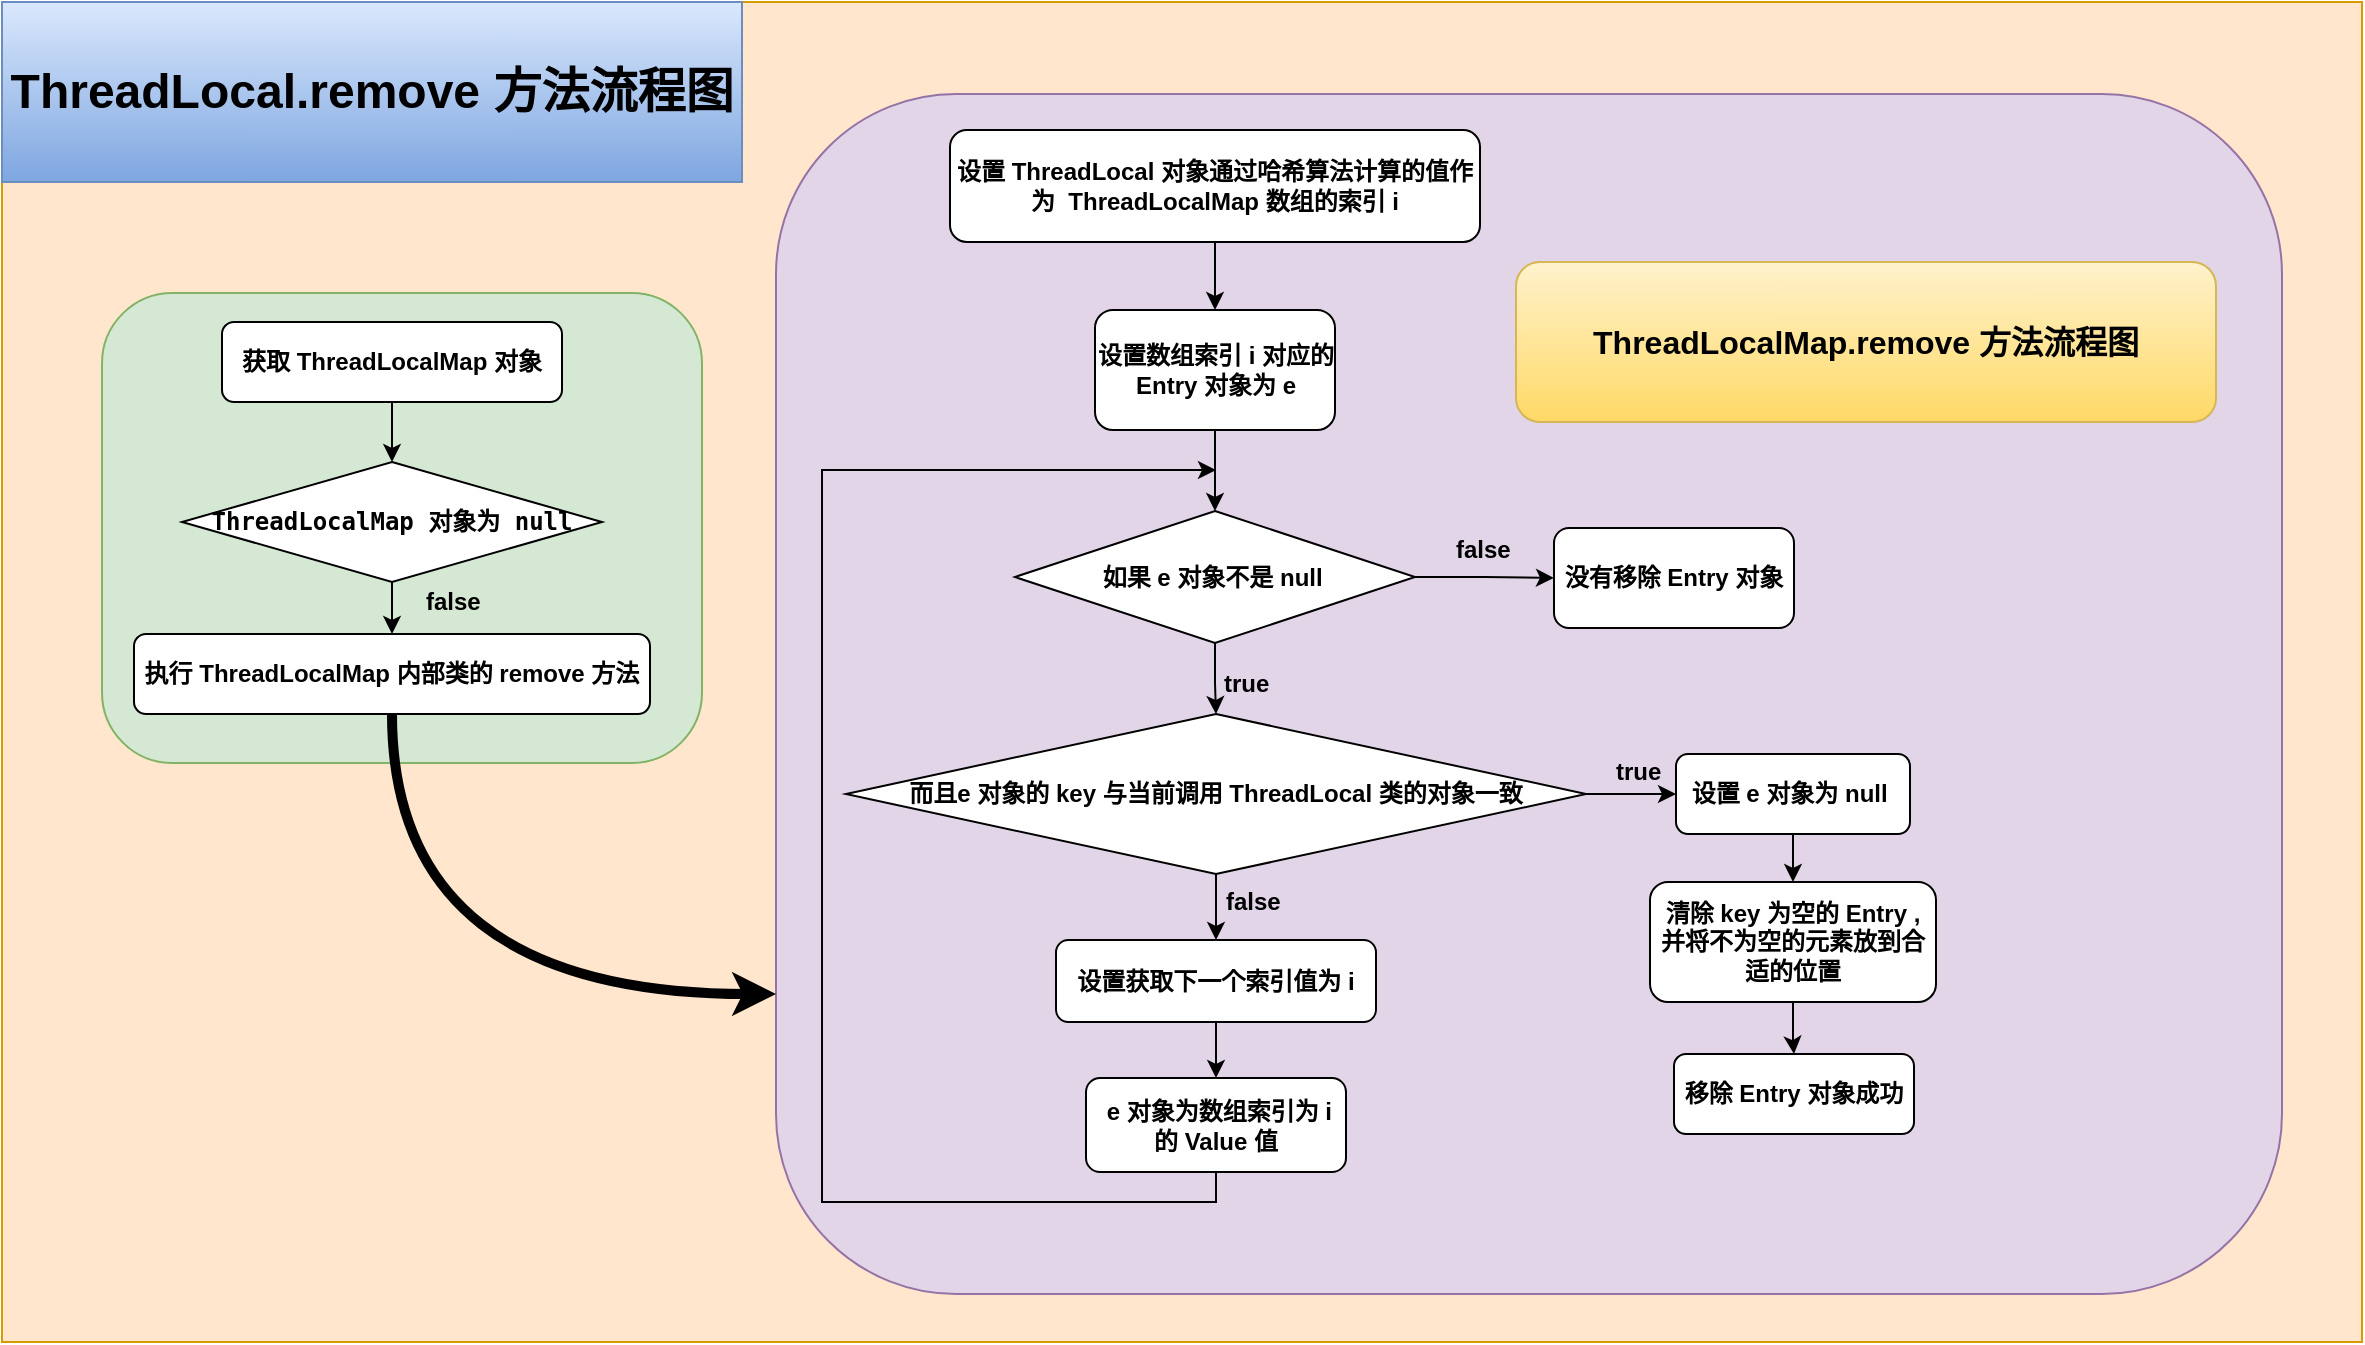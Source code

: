 <mxfile version="10.8.9" type="device"><diagram id="QpCLAd5HpSIu7U9kGWpm" name="第 1 页"><mxGraphModel dx="1398" dy="907" grid="1" gridSize="10" guides="1" tooltips="1" connect="1" arrows="1" fold="1" page="1" pageScale="1" pageWidth="827" pageHeight="1169" math="0" shadow="0"><root><mxCell id="0"/><mxCell id="1" parent="0"/><mxCell id="3uYnpCvbeRGCUt2guNfP-53" value="" style="rounded=0;whiteSpace=wrap;html=1;strokeWidth=1;fillColor=#ffe6cc;strokeColor=#d79b00;" vertex="1" parent="1"><mxGeometry y="20" width="1180" height="670" as="geometry"/></mxCell><mxCell id="3uYnpCvbeRGCUt2guNfP-55" value="" style="rounded=1;whiteSpace=wrap;html=1;strokeWidth=1;fillColor=#e1d5e7;strokeColor=#9673a6;" vertex="1" parent="1"><mxGeometry x="387" y="66" width="753" height="600" as="geometry"/></mxCell><mxCell id="3uYnpCvbeRGCUt2guNfP-54" value="" style="rounded=1;whiteSpace=wrap;html=1;strokeWidth=1;fillColor=#d5e8d4;strokeColor=#82b366;" vertex="1" parent="1"><mxGeometry x="50" y="165.5" width="300" height="235" as="geometry"/></mxCell><mxCell id="AH_7XU2H2YdmZ-Tx7kZW-1" value="&lt;font style=&quot;font-size: 24px&quot;&gt;ThreadLocal.remove 方法流程图&lt;/font&gt;" style="rounded=0;whiteSpace=wrap;html=1;fontStyle=1;gradientColor=#7ea6e0;fillColor=#dae8fc;strokeColor=#6c8ebf;" parent="1" vertex="1"><mxGeometry y="20" width="370" height="90" as="geometry"/></mxCell><mxCell id="3uYnpCvbeRGCUt2guNfP-40" style="edgeStyle=orthogonalEdgeStyle;rounded=0;orthogonalLoop=1;jettySize=auto;html=1;exitX=0.5;exitY=1;exitDx=0;exitDy=0;fontStyle=1" edge="1" parent="1" source="3uYnpCvbeRGCUt2guNfP-1" target="3uYnpCvbeRGCUt2guNfP-3"><mxGeometry relative="1" as="geometry"/></mxCell><mxCell id="3uYnpCvbeRGCUt2guNfP-1" value="获取 ThreadLocalMap 对象" style="rounded=1;whiteSpace=wrap;html=1;fontStyle=1" vertex="1" parent="1"><mxGeometry x="110" y="180" width="170" height="40" as="geometry"/></mxCell><mxCell id="3uYnpCvbeRGCUt2guNfP-41" style="edgeStyle=orthogonalEdgeStyle;rounded=0;orthogonalLoop=1;jettySize=auto;html=1;exitX=0.5;exitY=1;exitDx=0;exitDy=0;fontStyle=1" edge="1" parent="1" source="3uYnpCvbeRGCUt2guNfP-3" target="3uYnpCvbeRGCUt2guNfP-4"><mxGeometry relative="1" as="geometry"/></mxCell><mxCell id="3uYnpCvbeRGCUt2guNfP-3" value="&lt;pre&gt;ThreadLocalMap 对象为 null&lt;/pre&gt;" style="rhombus;whiteSpace=wrap;html=1;fontStyle=1;strokeWidth=1;comic=0;" vertex="1" parent="1"><mxGeometry x="90" y="250" width="210" height="60" as="geometry"/></mxCell><mxCell id="3uYnpCvbeRGCUt2guNfP-59" style="edgeStyle=orthogonalEdgeStyle;curved=1;orthogonalLoop=1;jettySize=auto;html=1;exitX=0.5;exitY=1;exitDx=0;exitDy=0;entryX=0;entryY=0.75;entryDx=0;entryDy=0;strokeWidth=5;" edge="1" parent="1" source="3uYnpCvbeRGCUt2guNfP-4" target="3uYnpCvbeRGCUt2guNfP-55"><mxGeometry relative="1" as="geometry"/></mxCell><mxCell id="3uYnpCvbeRGCUt2guNfP-4" value="执行 ThreadLocalMap 内部类的 remove 方法" style="rounded=1;whiteSpace=wrap;html=1;fontStyle=1" vertex="1" parent="1"><mxGeometry x="66" y="336" width="258" height="40" as="geometry"/></mxCell><mxCell id="3uYnpCvbeRGCUt2guNfP-6" value="&lt;font style=&quot;font-size: 16px&quot;&gt;ThreadLocalMap.remove 方法流程图&lt;/font&gt;" style="rounded=1;whiteSpace=wrap;html=1;fontStyle=1;fillColor=#fff2cc;strokeColor=#d6b656;gradientColor=#ffd966;" vertex="1" parent="1"><mxGeometry x="757" y="150" width="350" height="80" as="geometry"/></mxCell><mxCell id="3uYnpCvbeRGCUt2guNfP-47" style="edgeStyle=orthogonalEdgeStyle;rounded=0;orthogonalLoop=1;jettySize=auto;html=1;exitX=0.5;exitY=1;exitDx=0;exitDy=0;fontStyle=1" edge="1" parent="1" source="3uYnpCvbeRGCUt2guNfP-7" target="3uYnpCvbeRGCUt2guNfP-13"><mxGeometry relative="1" as="geometry"/></mxCell><mxCell id="3uYnpCvbeRGCUt2guNfP-7" value="设置 ThreadLocal 对象通过哈希算法计算的值作为&amp;nbsp;&amp;nbsp;&lt;span&gt;ThreadLocalMap&amp;nbsp;&lt;/span&gt;&lt;span&gt;数组的索引 i&lt;/span&gt;&lt;br&gt;" style="rounded=1;whiteSpace=wrap;html=1;fontStyle=1;gradientDirection=east;strokeWidth=1;comic=0;" vertex="1" parent="1"><mxGeometry x="474" y="84" width="265" height="56" as="geometry"/></mxCell><mxCell id="3uYnpCvbeRGCUt2guNfP-17" style="edgeStyle=orthogonalEdgeStyle;rounded=0;orthogonalLoop=1;jettySize=auto;html=1;exitX=0.5;exitY=1;exitDx=0;exitDy=0;fontStyle=1" edge="1" parent="1" source="3uYnpCvbeRGCUt2guNfP-9" target="3uYnpCvbeRGCUt2guNfP-12"><mxGeometry relative="1" as="geometry"/></mxCell><mxCell id="3uYnpCvbeRGCUt2guNfP-50" style="edgeStyle=orthogonalEdgeStyle;rounded=0;orthogonalLoop=1;jettySize=auto;html=1;exitX=1;exitY=0.5;exitDx=0;exitDy=0;entryX=0;entryY=0.5;entryDx=0;entryDy=0;fontStyle=1" edge="1" parent="1" source="3uYnpCvbeRGCUt2guNfP-9" target="3uYnpCvbeRGCUt2guNfP-45"><mxGeometry relative="1" as="geometry"/></mxCell><mxCell id="3uYnpCvbeRGCUt2guNfP-9" value="如果 e 对象不是 null&amp;nbsp;" style="rhombus;whiteSpace=wrap;html=1;fontStyle=1" vertex="1" parent="1"><mxGeometry x="506.5" y="274.5" width="200" height="66" as="geometry"/></mxCell><mxCell id="3uYnpCvbeRGCUt2guNfP-56" style="edgeStyle=orthogonalEdgeStyle;rounded=0;orthogonalLoop=1;jettySize=auto;html=1;exitX=0.5;exitY=1;exitDx=0;exitDy=0;" edge="1" parent="1" source="3uYnpCvbeRGCUt2guNfP-10" target="3uYnpCvbeRGCUt2guNfP-11"><mxGeometry relative="1" as="geometry"/></mxCell><mxCell id="3uYnpCvbeRGCUt2guNfP-10" value="设置 e 对象为 null&amp;nbsp;" style="rounded=1;whiteSpace=wrap;html=1;fontStyle=1" vertex="1" parent="1"><mxGeometry x="837" y="396" width="117" height="40" as="geometry"/></mxCell><mxCell id="3uYnpCvbeRGCUt2guNfP-57" style="edgeStyle=orthogonalEdgeStyle;rounded=0;orthogonalLoop=1;jettySize=auto;html=1;exitX=0.5;exitY=1;exitDx=0;exitDy=0;" edge="1" parent="1" source="3uYnpCvbeRGCUt2guNfP-11" target="3uYnpCvbeRGCUt2guNfP-22"><mxGeometry relative="1" as="geometry"/></mxCell><mxCell id="3uYnpCvbeRGCUt2guNfP-11" value="&lt;span&gt;清除 key 为空的 Entry , 并将不为空的元素放到合适的位置&lt;/span&gt;" style="rounded=1;whiteSpace=wrap;html=1;fontStyle=1" vertex="1" parent="1"><mxGeometry x="824" y="460" width="143" height="60" as="geometry"/></mxCell><mxCell id="3uYnpCvbeRGCUt2guNfP-31" style="edgeStyle=orthogonalEdgeStyle;rounded=0;orthogonalLoop=1;jettySize=auto;html=1;exitX=1;exitY=0.5;exitDx=0;exitDy=0;entryX=0;entryY=0.5;entryDx=0;entryDy=0;fontStyle=1" edge="1" parent="1" source="3uYnpCvbeRGCUt2guNfP-12" target="3uYnpCvbeRGCUt2guNfP-10"><mxGeometry relative="1" as="geometry"/></mxCell><mxCell id="3uYnpCvbeRGCUt2guNfP-35" style="edgeStyle=orthogonalEdgeStyle;rounded=0;orthogonalLoop=1;jettySize=auto;html=1;exitX=0.5;exitY=1;exitDx=0;exitDy=0;fontStyle=1" edge="1" parent="1" source="3uYnpCvbeRGCUt2guNfP-12" target="3uYnpCvbeRGCUt2guNfP-33"><mxGeometry relative="1" as="geometry"/></mxCell><mxCell id="3uYnpCvbeRGCUt2guNfP-12" value="&lt;span&gt;而且e 对象的 key 与当前调用 ThreadLocal 类的对象一致&lt;/span&gt;" style="rhombus;whiteSpace=wrap;html=1;fontStyle=1" vertex="1" parent="1"><mxGeometry x="422" y="376" width="370" height="80" as="geometry"/></mxCell><mxCell id="3uYnpCvbeRGCUt2guNfP-16" style="edgeStyle=orthogonalEdgeStyle;rounded=0;orthogonalLoop=1;jettySize=auto;html=1;exitX=0.5;exitY=1;exitDx=0;exitDy=0;fontStyle=1" edge="1" parent="1" source="3uYnpCvbeRGCUt2guNfP-13" target="3uYnpCvbeRGCUt2guNfP-9"><mxGeometry relative="1" as="geometry"/></mxCell><mxCell id="3uYnpCvbeRGCUt2guNfP-13" value="设置数组索引 i 对应的 Entry 对象为 e" style="rounded=1;whiteSpace=wrap;html=1;fontStyle=1" vertex="1" parent="1"><mxGeometry x="546.5" y="174" width="120" height="60" as="geometry"/></mxCell><mxCell id="3uYnpCvbeRGCUt2guNfP-18" value="true" style="text;html=1;resizable=0;points=[];autosize=1;align=left;verticalAlign=top;spacingTop=-4;fontStyle=1" vertex="1" parent="1"><mxGeometry x="609" y="351" width="40" height="20" as="geometry"/></mxCell><mxCell id="3uYnpCvbeRGCUt2guNfP-20" value="true" style="text;html=1;resizable=0;points=[];autosize=1;align=left;verticalAlign=top;spacingTop=-4;fontStyle=1" vertex="1" parent="1"><mxGeometry x="804.5" y="395" width="40" height="20" as="geometry"/></mxCell><mxCell id="3uYnpCvbeRGCUt2guNfP-22" value="移除 Entry 对象成功" style="rounded=1;whiteSpace=wrap;html=1;fontStyle=1" vertex="1" parent="1"><mxGeometry x="836" y="546" width="120" height="40" as="geometry"/></mxCell><mxCell id="3uYnpCvbeRGCUt2guNfP-36" style="edgeStyle=orthogonalEdgeStyle;rounded=0;orthogonalLoop=1;jettySize=auto;html=1;exitX=0.5;exitY=1;exitDx=0;exitDy=0;fontStyle=1" edge="1" parent="1" source="3uYnpCvbeRGCUt2guNfP-33" target="3uYnpCvbeRGCUt2guNfP-34"><mxGeometry relative="1" as="geometry"/></mxCell><mxCell id="3uYnpCvbeRGCUt2guNfP-33" value="设置获取下一个索引值为 i" style="rounded=1;whiteSpace=wrap;html=1;fontStyle=1" vertex="1" parent="1"><mxGeometry x="527" y="489" width="160" height="41" as="geometry"/></mxCell><mxCell id="3uYnpCvbeRGCUt2guNfP-49" style="edgeStyle=orthogonalEdgeStyle;rounded=0;orthogonalLoop=1;jettySize=auto;html=1;exitX=0.5;exitY=1;exitDx=0;exitDy=0;fontStyle=1" edge="1" parent="1" source="3uYnpCvbeRGCUt2guNfP-34"><mxGeometry relative="1" as="geometry"><mxPoint x="607" y="254" as="targetPoint"/><Array as="points"><mxPoint x="607" y="620"/><mxPoint x="410" y="620"/><mxPoint x="410" y="254"/></Array></mxGeometry></mxCell><mxCell id="3uYnpCvbeRGCUt2guNfP-34" value="&amp;nbsp;e 对象为数组索引为 i 的 Value 值&lt;br&gt;" style="rounded=1;whiteSpace=wrap;html=1;fontStyle=1" vertex="1" parent="1"><mxGeometry x="542" y="558" width="130" height="47" as="geometry"/></mxCell><mxCell id="3uYnpCvbeRGCUt2guNfP-38" value="false" style="text;html=1;resizable=0;points=[];autosize=1;align=left;verticalAlign=top;spacingTop=-4;fontStyle=1" vertex="1" parent="1"><mxGeometry x="610" y="460" width="40" height="20" as="geometry"/></mxCell><mxCell id="3uYnpCvbeRGCUt2guNfP-45" value="没有移除 Entry 对象" style="rounded=1;whiteSpace=wrap;html=1;fontStyle=1" vertex="1" parent="1"><mxGeometry x="776" y="283" width="120" height="50" as="geometry"/></mxCell><mxCell id="3uYnpCvbeRGCUt2guNfP-46" value="false" style="text;html=1;resizable=0;points=[];autosize=1;align=left;verticalAlign=top;spacingTop=-4;fontStyle=1" vertex="1" parent="1"><mxGeometry x="210" y="310" width="40" height="20" as="geometry"/></mxCell><mxCell id="3uYnpCvbeRGCUt2guNfP-51" value="false" style="text;html=1;resizable=0;points=[];autosize=1;align=left;verticalAlign=top;spacingTop=-4;fontStyle=1" vertex="1" parent="1"><mxGeometry x="725" y="284" width="40" height="20" as="geometry"/></mxCell></root></mxGraphModel></diagram></mxfile>